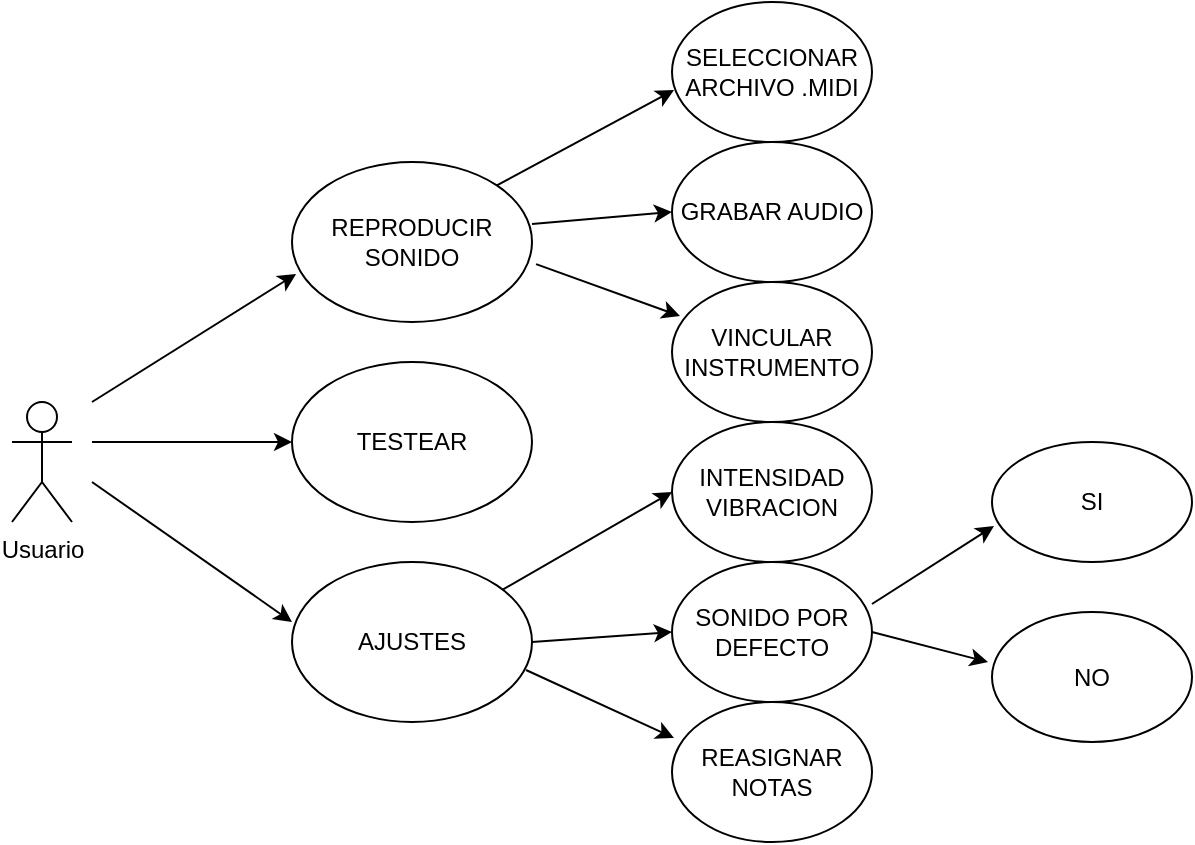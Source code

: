 <mxfile version="12.2.3" type="device" pages="1"><diagram id="ZqJgiUBhIDP8OjFqG7KF" name="Page-1"><mxGraphModel dx="854" dy="468" grid="1" gridSize="10" guides="1" tooltips="1" connect="1" arrows="1" fold="1" page="1" pageScale="1" pageWidth="827" pageHeight="1169" math="0" shadow="0"><root><mxCell id="0"/><mxCell id="1" parent="0"/><mxCell id="ncSNuzbnAsIZe-8Q75ow-1" value="Usuario" style="shape=umlActor;verticalLabelPosition=bottom;labelBackgroundColor=#ffffff;verticalAlign=top;html=1;outlineConnect=0;" vertex="1" parent="1"><mxGeometry x="120" y="210" width="30" height="60" as="geometry"/></mxCell><mxCell id="ncSNuzbnAsIZe-8Q75ow-3" value="REPRODUCIR SONIDO" style="ellipse;whiteSpace=wrap;html=1;" vertex="1" parent="1"><mxGeometry x="260" y="90" width="120" height="80" as="geometry"/></mxCell><mxCell id="ncSNuzbnAsIZe-8Q75ow-5" value="TESTEAR" style="ellipse;whiteSpace=wrap;html=1;" vertex="1" parent="1"><mxGeometry x="260" y="190" width="120" height="80" as="geometry"/></mxCell><mxCell id="ncSNuzbnAsIZe-8Q75ow-7" value="AJUSTES" style="ellipse;whiteSpace=wrap;html=1;" vertex="1" parent="1"><mxGeometry x="260" y="290" width="120" height="80" as="geometry"/></mxCell><mxCell id="ncSNuzbnAsIZe-8Q75ow-12" value="SELECCIONAR ARCHIVO .MIDI" style="ellipse;whiteSpace=wrap;html=1;" vertex="1" parent="1"><mxGeometry x="450" y="10" width="100" height="70" as="geometry"/></mxCell><mxCell id="ncSNuzbnAsIZe-8Q75ow-15" value="GRABAR AUDIO" style="ellipse;whiteSpace=wrap;html=1;" vertex="1" parent="1"><mxGeometry x="450" y="80" width="100" height="70" as="geometry"/></mxCell><mxCell id="ncSNuzbnAsIZe-8Q75ow-18" value="VINCULAR INSTRUMENTO" style="ellipse;whiteSpace=wrap;html=1;" vertex="1" parent="1"><mxGeometry x="450" y="150" width="100" height="70" as="geometry"/></mxCell><mxCell id="ncSNuzbnAsIZe-8Q75ow-21" value="INTENSIDAD&lt;br&gt;VIBRACION" style="ellipse;whiteSpace=wrap;html=1;" vertex="1" parent="1"><mxGeometry x="450" y="220" width="100" height="70" as="geometry"/></mxCell><mxCell id="ncSNuzbnAsIZe-8Q75ow-23" value="SONIDO POR DEFECTO" style="ellipse;whiteSpace=wrap;html=1;" vertex="1" parent="1"><mxGeometry x="450" y="290" width="100" height="70" as="geometry"/></mxCell><mxCell id="ncSNuzbnAsIZe-8Q75ow-25" value="REASIGNAR NOTAS" style="ellipse;whiteSpace=wrap;html=1;" vertex="1" parent="1"><mxGeometry x="450" y="360" width="100" height="70" as="geometry"/></mxCell><mxCell id="ncSNuzbnAsIZe-8Q75ow-27" value="SI" style="ellipse;whiteSpace=wrap;html=1;" vertex="1" parent="1"><mxGeometry x="610" y="230" width="100" height="60" as="geometry"/></mxCell><mxCell id="ncSNuzbnAsIZe-8Q75ow-28" value="NO" style="ellipse;whiteSpace=wrap;html=1;" vertex="1" parent="1"><mxGeometry x="610" y="315" width="100" height="65" as="geometry"/></mxCell><mxCell id="ncSNuzbnAsIZe-8Q75ow-32" value="" style="endArrow=classic;html=1;entryX=0.017;entryY=0.7;entryDx=0;entryDy=0;entryPerimeter=0;" edge="1" parent="1" target="ncSNuzbnAsIZe-8Q75ow-3"><mxGeometry width="50" height="50" relative="1" as="geometry"><mxPoint x="160" y="210" as="sourcePoint"/><mxPoint x="220" y="160" as="targetPoint"/></mxGeometry></mxCell><mxCell id="ncSNuzbnAsIZe-8Q75ow-33" value="" style="endArrow=classic;html=1;entryX=0;entryY=0.5;entryDx=0;entryDy=0;" edge="1" parent="1" target="ncSNuzbnAsIZe-8Q75ow-5"><mxGeometry width="50" height="50" relative="1" as="geometry"><mxPoint x="160" y="230" as="sourcePoint"/><mxPoint x="240" y="210" as="targetPoint"/></mxGeometry></mxCell><mxCell id="ncSNuzbnAsIZe-8Q75ow-34" value="" style="endArrow=classic;html=1;entryX=0;entryY=0.375;entryDx=0;entryDy=0;entryPerimeter=0;" edge="1" parent="1" target="ncSNuzbnAsIZe-8Q75ow-7"><mxGeometry width="50" height="50" relative="1" as="geometry"><mxPoint x="160" y="250" as="sourcePoint"/><mxPoint x="250" y="270" as="targetPoint"/></mxGeometry></mxCell><mxCell id="ncSNuzbnAsIZe-8Q75ow-35" value="" style="endArrow=classic;html=1;entryX=0.01;entryY=0.629;entryDx=0;entryDy=0;entryPerimeter=0;exitX=1;exitY=0;exitDx=0;exitDy=0;" edge="1" parent="1" source="ncSNuzbnAsIZe-8Q75ow-3" target="ncSNuzbnAsIZe-8Q75ow-12"><mxGeometry width="50" height="50" relative="1" as="geometry"><mxPoint x="370" y="100" as="sourcePoint"/><mxPoint x="430" y="50" as="targetPoint"/></mxGeometry></mxCell><mxCell id="ncSNuzbnAsIZe-8Q75ow-37" value="" style="endArrow=classic;html=1;entryX=0;entryY=0.5;entryDx=0;entryDy=0;" edge="1" parent="1" target="ncSNuzbnAsIZe-8Q75ow-15"><mxGeometry width="50" height="50" relative="1" as="geometry"><mxPoint x="380" y="121" as="sourcePoint"/><mxPoint x="440" y="100" as="targetPoint"/></mxGeometry></mxCell><mxCell id="ncSNuzbnAsIZe-8Q75ow-38" value="" style="endArrow=classic;html=1;exitX=1.017;exitY=0.638;exitDx=0;exitDy=0;exitPerimeter=0;entryX=0.04;entryY=0.243;entryDx=0;entryDy=0;entryPerimeter=0;" edge="1" parent="1" source="ncSNuzbnAsIZe-8Q75ow-3" target="ncSNuzbnAsIZe-8Q75ow-18"><mxGeometry width="50" height="50" relative="1" as="geometry"><mxPoint x="390" y="190" as="sourcePoint"/><mxPoint x="440" y="140" as="targetPoint"/></mxGeometry></mxCell><mxCell id="ncSNuzbnAsIZe-8Q75ow-40" value="" style="endArrow=classic;html=1;entryX=0;entryY=0.5;entryDx=0;entryDy=0;" edge="1" parent="1" source="ncSNuzbnAsIZe-8Q75ow-7" target="ncSNuzbnAsIZe-8Q75ow-21"><mxGeometry width="50" height="50" relative="1" as="geometry"><mxPoint x="390" y="320" as="sourcePoint"/><mxPoint x="440" y="270" as="targetPoint"/></mxGeometry></mxCell><mxCell id="ncSNuzbnAsIZe-8Q75ow-41" value="" style="endArrow=classic;html=1;exitX=1;exitY=0.5;exitDx=0;exitDy=0;entryX=0;entryY=0.5;entryDx=0;entryDy=0;" edge="1" parent="1" source="ncSNuzbnAsIZe-8Q75ow-7" target="ncSNuzbnAsIZe-8Q75ow-23"><mxGeometry width="50" height="50" relative="1" as="geometry"><mxPoint x="400" y="360" as="sourcePoint"/><mxPoint x="450" y="310" as="targetPoint"/></mxGeometry></mxCell><mxCell id="ncSNuzbnAsIZe-8Q75ow-43" value="" style="endArrow=classic;html=1;exitX=0.975;exitY=0.675;exitDx=0;exitDy=0;exitPerimeter=0;entryX=0.01;entryY=0.257;entryDx=0;entryDy=0;entryPerimeter=0;" edge="1" parent="1" source="ncSNuzbnAsIZe-8Q75ow-7" target="ncSNuzbnAsIZe-8Q75ow-25"><mxGeometry width="50" height="50" relative="1" as="geometry"><mxPoint x="390" y="400" as="sourcePoint"/><mxPoint x="440" y="350" as="targetPoint"/></mxGeometry></mxCell><mxCell id="ncSNuzbnAsIZe-8Q75ow-44" value="" style="endArrow=classic;html=1;entryX=0.01;entryY=0.7;entryDx=0;entryDy=0;entryPerimeter=0;exitX=1;exitY=0.3;exitDx=0;exitDy=0;exitPerimeter=0;" edge="1" parent="1" source="ncSNuzbnAsIZe-8Q75ow-23" target="ncSNuzbnAsIZe-8Q75ow-27"><mxGeometry width="50" height="50" relative="1" as="geometry"><mxPoint x="550" y="330" as="sourcePoint"/><mxPoint x="600" y="280" as="targetPoint"/></mxGeometry></mxCell><mxCell id="ncSNuzbnAsIZe-8Q75ow-45" value="" style="endArrow=classic;html=1;exitX=1;exitY=0.5;exitDx=0;exitDy=0;entryX=-0.02;entryY=0.385;entryDx=0;entryDy=0;entryPerimeter=0;" edge="1" parent="1" source="ncSNuzbnAsIZe-8Q75ow-23" target="ncSNuzbnAsIZe-8Q75ow-28"><mxGeometry width="50" height="50" relative="1" as="geometry"><mxPoint x="560" y="360" as="sourcePoint"/><mxPoint x="610" y="310" as="targetPoint"/></mxGeometry></mxCell></root></mxGraphModel></diagram></mxfile>